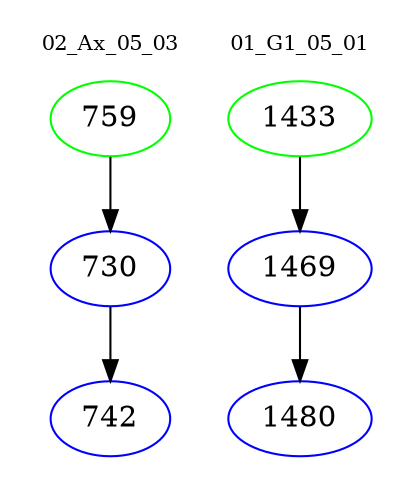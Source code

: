 digraph{
subgraph cluster_0 {
color = white
label = "02_Ax_05_03";
fontsize=10;
T0_759 [label="759", color="green"]
T0_759 -> T0_730 [color="black"]
T0_730 [label="730", color="blue"]
T0_730 -> T0_742 [color="black"]
T0_742 [label="742", color="blue"]
}
subgraph cluster_1 {
color = white
label = "01_G1_05_01";
fontsize=10;
T1_1433 [label="1433", color="green"]
T1_1433 -> T1_1469 [color="black"]
T1_1469 [label="1469", color="blue"]
T1_1469 -> T1_1480 [color="black"]
T1_1480 [label="1480", color="blue"]
}
}

